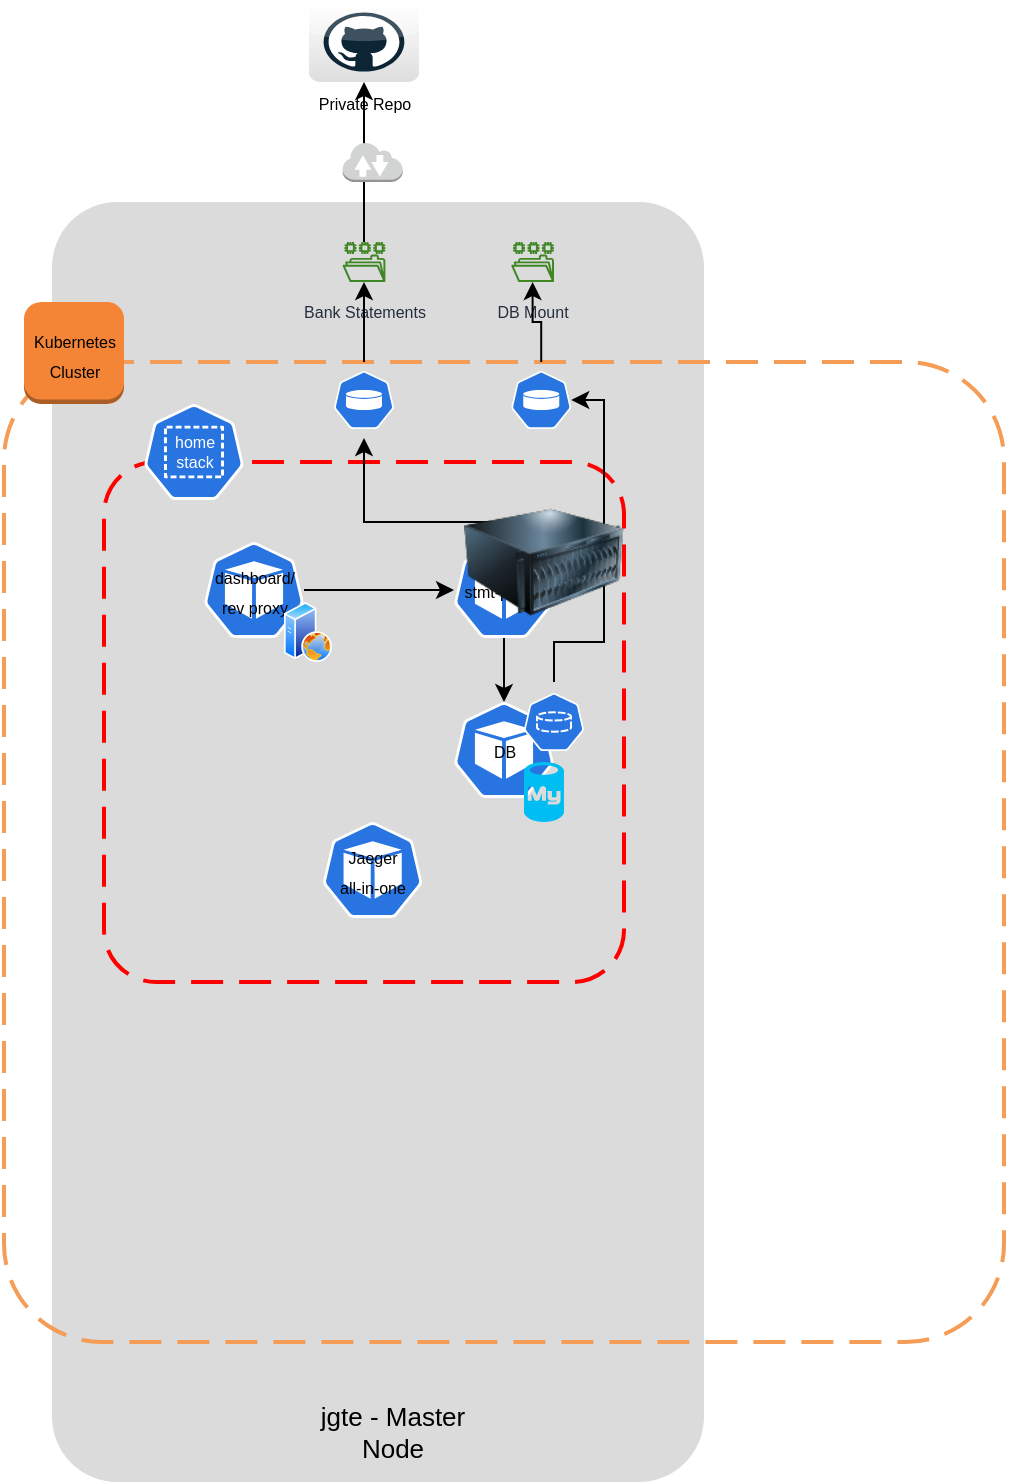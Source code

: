 <mxfile version="17.4.6" type="github">
  <diagram id="4tHRqjT4SER2oBwaS5Ux" name="Page-1">
    <mxGraphModel dx="894" dy="585" grid="1" gridSize="10" guides="1" tooltips="1" connect="1" arrows="1" fold="1" page="1" pageScale="1" pageWidth="827" pageHeight="1169" math="0" shadow="0">
      <root>
        <mxCell id="0" />
        <mxCell id="1" parent="0" />
        <mxCell id="EQcA2PhLmgyI1PLI6B75-12" value="" style="rounded=1;arcSize=10;strokeColor=none;fillColor=#DBDBDB;gradientColor=none;labelBackgroundColor=#FFFFFF;fontSize=8;fontColor=#FFFFFF;" vertex="1" parent="1">
          <mxGeometry x="214" y="190" width="326" height="640" as="geometry" />
        </mxCell>
        <mxCell id="W5IorMKZYv1s7FYucmOT-13" value="" style="rounded=1;arcSize=10;dashed=1;strokeColor=#F59D56;fillColor=none;gradientColor=none;dashPattern=8 4;strokeWidth=2;fontSize=8;" parent="1" vertex="1">
          <mxGeometry x="190" y="270" width="500" height="490" as="geometry" />
        </mxCell>
        <mxCell id="W5IorMKZYv1s7FYucmOT-12" value="&lt;font style=&quot;font-size: 8px&quot;&gt;Kubernetes&lt;br&gt;Cluster&lt;br&gt;&lt;/font&gt;" style="dashed=0;html=1;shape=mxgraph.aws3.instance;fillColor=#F58536;gradientColor=none;dashed=0;" parent="1" vertex="1">
          <mxGeometry x="200" y="240" width="50" height="51" as="geometry" />
        </mxCell>
        <mxCell id="W5IorMKZYv1s7FYucmOT-14" value="" style="rounded=1;arcSize=10;dashed=1;strokeColor=#ff0000;fillColor=none;gradientColor=none;dashPattern=8 4;strokeWidth=2;fontSize=8;" parent="1" vertex="1">
          <mxGeometry x="240" y="320" width="260" height="260" as="geometry" />
        </mxCell>
        <mxCell id="W5IorMKZYv1s7FYucmOT-16" value="&lt;font color=&quot;#ffffff&quot; style=&quot;font-size: 8px&quot;&gt;home&lt;br&gt;stack&lt;/font&gt;" style="sketch=0;html=1;dashed=0;whitespace=wrap;fillColor=#2875E2;strokeColor=#ffffff;points=[[0.005,0.63,0],[0.1,0.2,0],[0.9,0.2,0],[0.5,0,0],[0.995,0.63,0],[0.72,0.99,0],[0.5,1,0],[0.28,0.99,0]];shape=mxgraph.kubernetes.icon;prIcon=ns;fontSize=8;" parent="1" vertex="1">
          <mxGeometry x="260" y="291" width="50" height="48" as="geometry" />
        </mxCell>
        <mxCell id="EQcA2PhLmgyI1PLI6B75-6" value="" style="edgeStyle=orthogonalEdgeStyle;rounded=0;orthogonalLoop=1;jettySize=auto;html=1;fontSize=8;fontColor=#FFFFFF;" edge="1" parent="1" source="EQcA2PhLmgyI1PLI6B75-1" target="EQcA2PhLmgyI1PLI6B75-3">
          <mxGeometry relative="1" as="geometry" />
        </mxCell>
        <mxCell id="EQcA2PhLmgyI1PLI6B75-1" value="&lt;font style=&quot;font-size: 8px&quot;&gt;stmt-parser&lt;/font&gt;" style="sketch=0;html=1;dashed=0;whitespace=wrap;fillColor=#2875E2;strokeColor=#ffffff;points=[[0.005,0.63,0],[0.1,0.2,0],[0.9,0.2,0],[0.5,0,0],[0.995,0.63,0],[0.72,0.99,0],[0.5,1,0],[0.28,0.99,0]];shape=mxgraph.kubernetes.icon;prIcon=pod" vertex="1" parent="1">
          <mxGeometry x="415" y="360" width="50" height="48" as="geometry" />
        </mxCell>
        <mxCell id="EQcA2PhLmgyI1PLI6B75-3" value="&lt;span style=&quot;font-size: 8px&quot;&gt;DB&lt;/span&gt;" style="sketch=0;html=1;dashed=0;whitespace=wrap;fillColor=#2875E2;strokeColor=#ffffff;points=[[0.005,0.63,0],[0.1,0.2,0],[0.9,0.2,0],[0.5,0,0],[0.995,0.63,0],[0.72,0.99,0],[0.5,1,0],[0.28,0.99,0]];shape=mxgraph.kubernetes.icon;prIcon=pod" vertex="1" parent="1">
          <mxGeometry x="415" y="440" width="50" height="48" as="geometry" />
        </mxCell>
        <mxCell id="EQcA2PhLmgyI1PLI6B75-5" value="" style="edgeStyle=orthogonalEdgeStyle;rounded=0;orthogonalLoop=1;jettySize=auto;html=1;fontSize=8;fontColor=#FFFFFF;" edge="1" parent="1" source="EQcA2PhLmgyI1PLI6B75-4" target="EQcA2PhLmgyI1PLI6B75-1">
          <mxGeometry relative="1" as="geometry" />
        </mxCell>
        <mxCell id="EQcA2PhLmgyI1PLI6B75-4" value="&lt;font style=&quot;font-size: 8px&quot;&gt;dashboard/&lt;br&gt;rev proxy&lt;/font&gt;" style="sketch=0;html=1;dashed=0;whitespace=wrap;fillColor=#2875E2;strokeColor=#ffffff;points=[[0.005,0.63,0],[0.1,0.2,0],[0.9,0.2,0],[0.5,0,0],[0.995,0.63,0],[0.72,0.99,0],[0.5,1,0],[0.28,0.99,0]];shape=mxgraph.kubernetes.icon;prIcon=pod" vertex="1" parent="1">
          <mxGeometry x="290" y="360" width="50" height="48" as="geometry" />
        </mxCell>
        <mxCell id="EQcA2PhLmgyI1PLI6B75-7" value="" style="verticalLabelPosition=bottom;html=1;verticalAlign=top;align=center;strokeColor=none;fillColor=#00BEF2;shape=mxgraph.azure.mysql_database;labelBackgroundColor=#FFFFFF;fontSize=8;fontColor=#FFFFFF;" vertex="1" parent="1">
          <mxGeometry x="450" y="470" width="20" height="30" as="geometry" />
        </mxCell>
        <mxCell id="EQcA2PhLmgyI1PLI6B75-8" value="" style="aspect=fixed;perimeter=ellipsePerimeter;html=1;align=center;shadow=0;dashed=0;spacingTop=3;image;image=img/lib/active_directory/web_server.svg;labelBackgroundColor=#FFFFFF;fontSize=8;fontColor=#FFFFFF;" vertex="1" parent="1">
          <mxGeometry x="330" y="390" width="24" height="30" as="geometry" />
        </mxCell>
        <mxCell id="EQcA2PhLmgyI1PLI6B75-10" value="&lt;font color=&quot;#000000&quot;&gt;Private Repo&lt;/font&gt;" style="dashed=0;outlineConnect=0;html=1;align=center;labelPosition=center;verticalLabelPosition=bottom;verticalAlign=top;shape=mxgraph.webicons.github;gradientColor=#DFDEDE;labelBackgroundColor=#FFFFFF;fontSize=8;fontColor=#FFFFFF;" vertex="1" parent="1">
          <mxGeometry x="342.5" y="90" width="55" height="40" as="geometry" />
        </mxCell>
        <mxCell id="EQcA2PhLmgyI1PLI6B75-15" value="" style="edgeStyle=orthogonalEdgeStyle;rounded=0;orthogonalLoop=1;jettySize=auto;html=1;fontSize=8;fontColor=#FFFFFF;" edge="1" parent="1" source="EQcA2PhLmgyI1PLI6B75-14" target="EQcA2PhLmgyI1PLI6B75-10">
          <mxGeometry relative="1" as="geometry" />
        </mxCell>
        <mxCell id="EQcA2PhLmgyI1PLI6B75-14" value="&lt;span style=&quot;background-color: rgb(219 , 219 , 219)&quot;&gt;&lt;font style=&quot;font-size: 8px&quot;&gt;Bank Statements&lt;/font&gt;&lt;/span&gt;" style="sketch=0;outlineConnect=0;fontColor=#232F3E;gradientColor=none;fillColor=#3F8624;strokeColor=none;dashed=0;verticalLabelPosition=bottom;verticalAlign=top;align=center;html=1;fontSize=12;fontStyle=0;aspect=fixed;pointerEvents=1;shape=mxgraph.aws4.file_system;labelBackgroundColor=#FFFFFF;" vertex="1" parent="1">
          <mxGeometry x="359.32" y="210" width="21.37" height="20" as="geometry" />
        </mxCell>
        <mxCell id="EQcA2PhLmgyI1PLI6B75-16" value="" style="outlineConnect=0;dashed=0;verticalLabelPosition=bottom;verticalAlign=top;align=center;html=1;shape=mxgraph.aws3.internet_2;fillColor=#D2D3D3;gradientColor=none;labelBackgroundColor=#FFFFFF;fontSize=8;fontColor=#FFFFFF;" vertex="1" parent="1">
          <mxGeometry x="359.32" y="160" width="30" height="20" as="geometry" />
        </mxCell>
        <mxCell id="EQcA2PhLmgyI1PLI6B75-27" value="" style="edgeStyle=orthogonalEdgeStyle;rounded=0;orthogonalLoop=1;jettySize=auto;html=1;fontSize=8;fontColor=#000000;" edge="1" parent="1" source="EQcA2PhLmgyI1PLI6B75-17">
          <mxGeometry relative="1" as="geometry">
            <mxPoint x="370" y="230" as="targetPoint" />
          </mxGeometry>
        </mxCell>
        <mxCell id="EQcA2PhLmgyI1PLI6B75-17" value="" style="sketch=0;html=1;dashed=0;whitespace=wrap;fillColor=#2875E2;strokeColor=#ffffff;points=[[0.005,0.63,0],[0.1,0.2,0],[0.9,0.2,0],[0.5,0,0],[0.995,0.63,0],[0.72,0.99,0],[0.5,1,0],[0.28,0.99,0]];shape=mxgraph.kubernetes.icon;prIcon=vol;labelBackgroundColor=#FFFFFF;fontSize=8;fontColor=#000000;" vertex="1" parent="1">
          <mxGeometry x="355" y="270" width="30" height="38" as="geometry" />
        </mxCell>
        <mxCell id="EQcA2PhLmgyI1PLI6B75-21" value="&lt;span style=&quot;background-color: rgb(219 , 219 , 219)&quot;&gt;&lt;font style=&quot;font-size: 8px&quot;&gt;DB Mount&lt;/font&gt;&lt;/span&gt;" style="sketch=0;outlineConnect=0;fontColor=#232F3E;gradientColor=none;fillColor=#3F8624;strokeColor=none;dashed=0;verticalLabelPosition=bottom;verticalAlign=top;align=center;html=1;fontSize=12;fontStyle=0;aspect=fixed;pointerEvents=1;shape=mxgraph.aws4.file_system;labelBackgroundColor=#FFFFFF;" vertex="1" parent="1">
          <mxGeometry x="443.63" y="210" width="21.37" height="20" as="geometry" />
        </mxCell>
        <mxCell id="EQcA2PhLmgyI1PLI6B75-28" value="" style="edgeStyle=orthogonalEdgeStyle;rounded=0;orthogonalLoop=1;jettySize=auto;html=1;fontSize=8;fontColor=#000000;" edge="1" parent="1" source="EQcA2PhLmgyI1PLI6B75-22" target="EQcA2PhLmgyI1PLI6B75-21">
          <mxGeometry relative="1" as="geometry" />
        </mxCell>
        <mxCell id="EQcA2PhLmgyI1PLI6B75-22" value="" style="sketch=0;html=1;dashed=0;whitespace=wrap;fillColor=#2875E2;strokeColor=#ffffff;points=[[0.005,0.63,0],[0.1,0.2,0],[0.9,0.2,0],[0.5,0,0],[0.995,0.63,0],[0.72,0.99,0],[0.5,1,0],[0.28,0.99,0]];shape=mxgraph.kubernetes.icon;prIcon=vol;labelBackgroundColor=#FFFFFF;fontSize=8;fontColor=#000000;" vertex="1" parent="1">
          <mxGeometry x="443.63" y="270" width="30" height="38" as="geometry" />
        </mxCell>
        <mxCell id="EQcA2PhLmgyI1PLI6B75-25" style="edgeStyle=orthogonalEdgeStyle;rounded=0;orthogonalLoop=1;jettySize=auto;html=1;fontSize=8;fontColor=#000000;exitX=0.5;exitY=0.375;exitDx=0;exitDy=0;exitPerimeter=0;" edge="1" parent="1" source="EQcA2PhLmgyI1PLI6B75-23" target="EQcA2PhLmgyI1PLI6B75-17">
          <mxGeometry relative="1" as="geometry">
            <Array as="points">
              <mxPoint x="465" y="350" />
              <mxPoint x="370" y="350" />
            </Array>
          </mxGeometry>
        </mxCell>
        <mxCell id="EQcA2PhLmgyI1PLI6B75-23" value="" style="sketch=0;html=1;dashed=0;whitespace=wrap;fillColor=#2875E2;strokeColor=#ffffff;points=[[0.005,0.63,0],[0.1,0.2,0],[0.9,0.2,0],[0.5,0,0],[0.995,0.63,0],[0.72,0.99,0],[0.5,1,0],[0.28,0.99,0]];shape=mxgraph.kubernetes.icon;prIcon=pvc;labelBackgroundColor=none;fontSize=8;fontColor=#000000;" vertex="1" parent="1">
          <mxGeometry x="450" y="350" width="30" height="40" as="geometry" />
        </mxCell>
        <mxCell id="EQcA2PhLmgyI1PLI6B75-26" style="edgeStyle=orthogonalEdgeStyle;rounded=0;orthogonalLoop=1;jettySize=auto;html=1;fontSize=8;fontColor=#000000;" edge="1" parent="1" source="EQcA2PhLmgyI1PLI6B75-24" target="EQcA2PhLmgyI1PLI6B75-22">
          <mxGeometry relative="1" as="geometry">
            <Array as="points">
              <mxPoint x="465" y="410" />
              <mxPoint x="490" y="410" />
              <mxPoint x="490" y="289" />
            </Array>
          </mxGeometry>
        </mxCell>
        <mxCell id="EQcA2PhLmgyI1PLI6B75-24" value="" style="sketch=0;html=1;dashed=0;whitespace=wrap;fillColor=#2875E2;strokeColor=#ffffff;points=[[0.005,0.63,0],[0.1,0.2,0],[0.9,0.2,0],[0.5,0,0],[0.995,0.63,0],[0.72,0.99,0],[0.5,1,0],[0.28,0.99,0]];shape=mxgraph.kubernetes.icon;prIcon=pvc;labelBackgroundColor=none;fontSize=8;fontColor=#000000;" vertex="1" parent="1">
          <mxGeometry x="450" y="430" width="30" height="40" as="geometry" />
        </mxCell>
        <mxCell id="EQcA2PhLmgyI1PLI6B75-29" value="&lt;span style=&quot;font-size: 8px&quot;&gt;Jaeger&lt;br&gt;all-in-one&lt;br&gt;&lt;/span&gt;" style="sketch=0;html=1;dashed=0;whitespace=wrap;fillColor=#2875E2;strokeColor=#ffffff;points=[[0.005,0.63,0],[0.1,0.2,0],[0.9,0.2,0],[0.5,0,0],[0.995,0.63,0],[0.72,0.99,0],[0.5,1,0],[0.28,0.99,0]];shape=mxgraph.kubernetes.icon;prIcon=pod" vertex="1" parent="1">
          <mxGeometry x="349.32" y="500" width="50" height="48" as="geometry" />
        </mxCell>
        <mxCell id="EQcA2PhLmgyI1PLI6B75-30" value="" style="image;html=1;image=img/lib/clip_art/computers/Server_128x128.png;labelBackgroundColor=none;fontSize=8;fontColor=#000000;" vertex="1" parent="1">
          <mxGeometry x="420" y="330" width="80" height="80" as="geometry" />
        </mxCell>
        <mxCell id="EQcA2PhLmgyI1PLI6B75-36" value="" style="shape=image;verticalLabelPosition=bottom;labelBackgroundColor=default;verticalAlign=top;aspect=fixed;imageAspect=0;image=https://cdn.pimylifeup.com/wp-content/uploads/2021/07/Raspberry-Pi-64-bit-Thumbnail.jpg;" vertex="1" parent="1">
          <mxGeometry x="188.53" y="180" width="71.47" height="40" as="geometry" />
        </mxCell>
        <mxCell id="EQcA2PhLmgyI1PLI6B75-41" value="&lt;font style=&quot;font-size: 13px&quot;&gt;jgte - Master Node&lt;/font&gt;" style="text;html=1;strokeColor=none;fillColor=none;align=center;verticalAlign=middle;whiteSpace=wrap;rounded=0;labelBackgroundColor=none;fontSize=8;fontColor=#000000;" vertex="1" parent="1">
          <mxGeometry x="337.5" y="790" width="92.5" height="30" as="geometry" />
        </mxCell>
      </root>
    </mxGraphModel>
  </diagram>
</mxfile>

